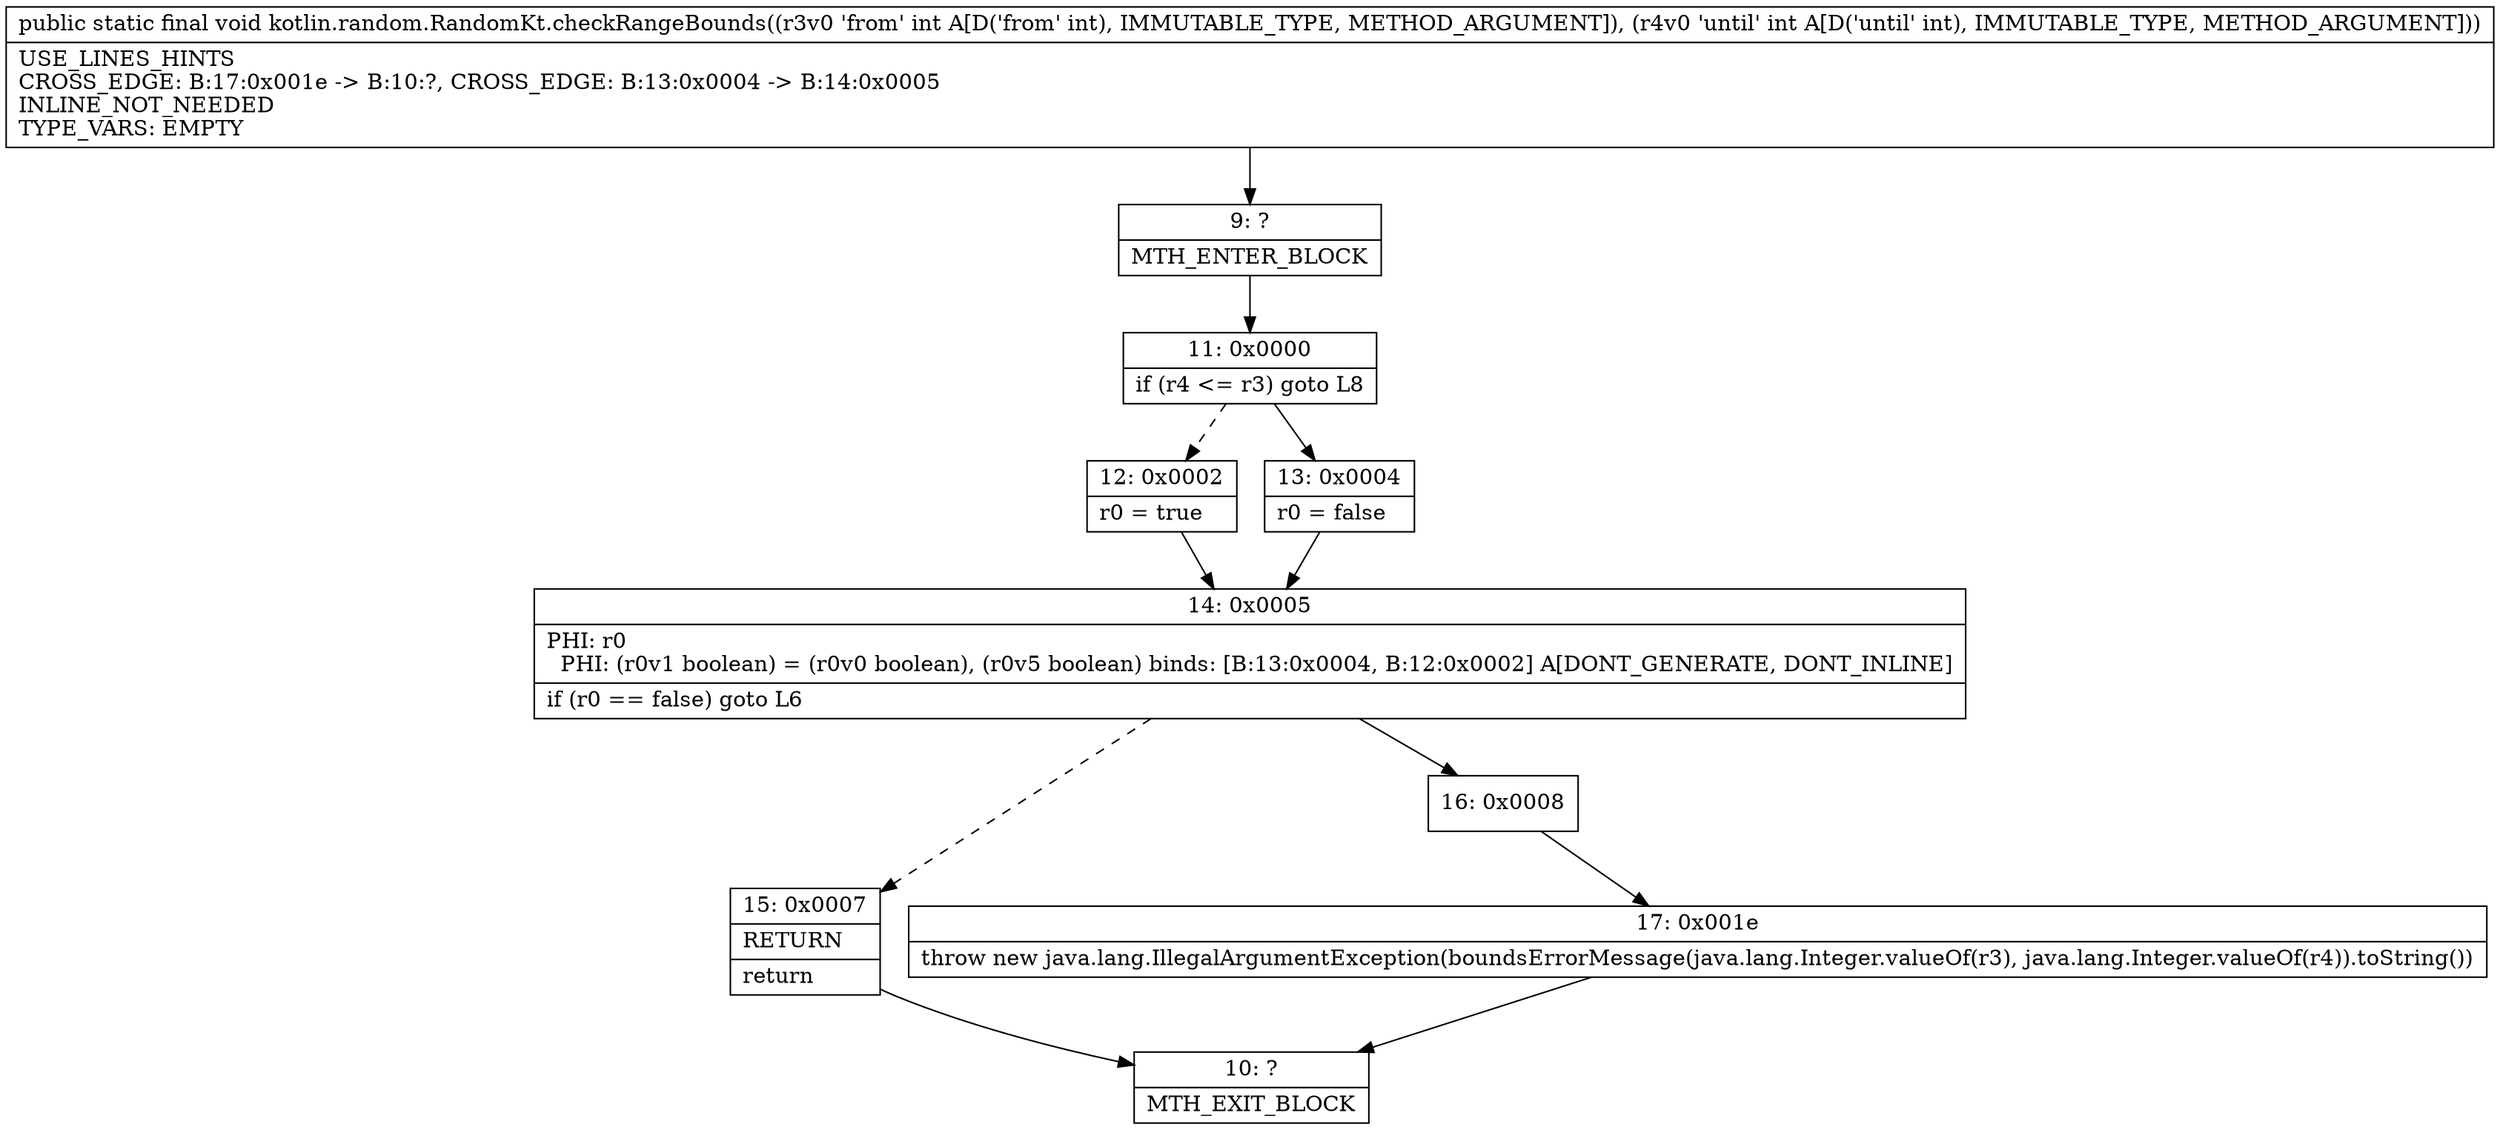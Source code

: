 digraph "CFG forkotlin.random.RandomKt.checkRangeBounds(II)V" {
Node_9 [shape=record,label="{9\:\ ?|MTH_ENTER_BLOCK\l}"];
Node_11 [shape=record,label="{11\:\ 0x0000|if (r4 \<= r3) goto L8\l}"];
Node_12 [shape=record,label="{12\:\ 0x0002|r0 = true\l}"];
Node_14 [shape=record,label="{14\:\ 0x0005|PHI: r0 \l  PHI: (r0v1 boolean) = (r0v0 boolean), (r0v5 boolean) binds: [B:13:0x0004, B:12:0x0002] A[DONT_GENERATE, DONT_INLINE]\l|if (r0 == false) goto L6\l}"];
Node_15 [shape=record,label="{15\:\ 0x0007|RETURN\l|return\l}"];
Node_10 [shape=record,label="{10\:\ ?|MTH_EXIT_BLOCK\l}"];
Node_16 [shape=record,label="{16\:\ 0x0008}"];
Node_17 [shape=record,label="{17\:\ 0x001e|throw new java.lang.IllegalArgumentException(boundsErrorMessage(java.lang.Integer.valueOf(r3), java.lang.Integer.valueOf(r4)).toString())\l}"];
Node_13 [shape=record,label="{13\:\ 0x0004|r0 = false\l}"];
MethodNode[shape=record,label="{public static final void kotlin.random.RandomKt.checkRangeBounds((r3v0 'from' int A[D('from' int), IMMUTABLE_TYPE, METHOD_ARGUMENT]), (r4v0 'until' int A[D('until' int), IMMUTABLE_TYPE, METHOD_ARGUMENT]))  | USE_LINES_HINTS\lCROSS_EDGE: B:17:0x001e \-\> B:10:?, CROSS_EDGE: B:13:0x0004 \-\> B:14:0x0005\lINLINE_NOT_NEEDED\lTYPE_VARS: EMPTY\l}"];
MethodNode -> Node_9;Node_9 -> Node_11;
Node_11 -> Node_12[style=dashed];
Node_11 -> Node_13;
Node_12 -> Node_14;
Node_14 -> Node_15[style=dashed];
Node_14 -> Node_16;
Node_15 -> Node_10;
Node_16 -> Node_17;
Node_17 -> Node_10;
Node_13 -> Node_14;
}

